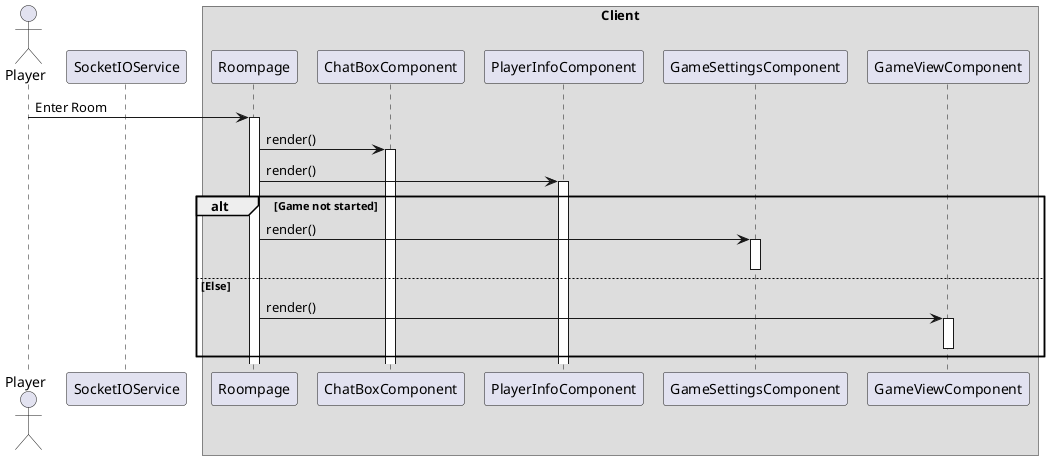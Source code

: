 
@startuml GenerateRoom
skinparam ParticipantPadding 5
skinparam BoxPadding 5


actor Player
participant SocketIOService as SS

box Client
    participant Roompage as RP
    participant ChatBoxComponent as CBC
    participant PlayerInfoComponent as PIC
    participant GameSettingsComponent as GSC
    participant GameViewComponent as GVC
end box

Player -> RP: Enter Room
activate RP

RP -> CBC: render()
activate CBC

RP -> PIC: render()
activate PIC

alt Game not started
    RP -> GSC: render()
    activate GSC
    deactivate GSC
else Else
    RP -> GVC: render()
    activate GVC
    deactivate GVC
end




@enduml